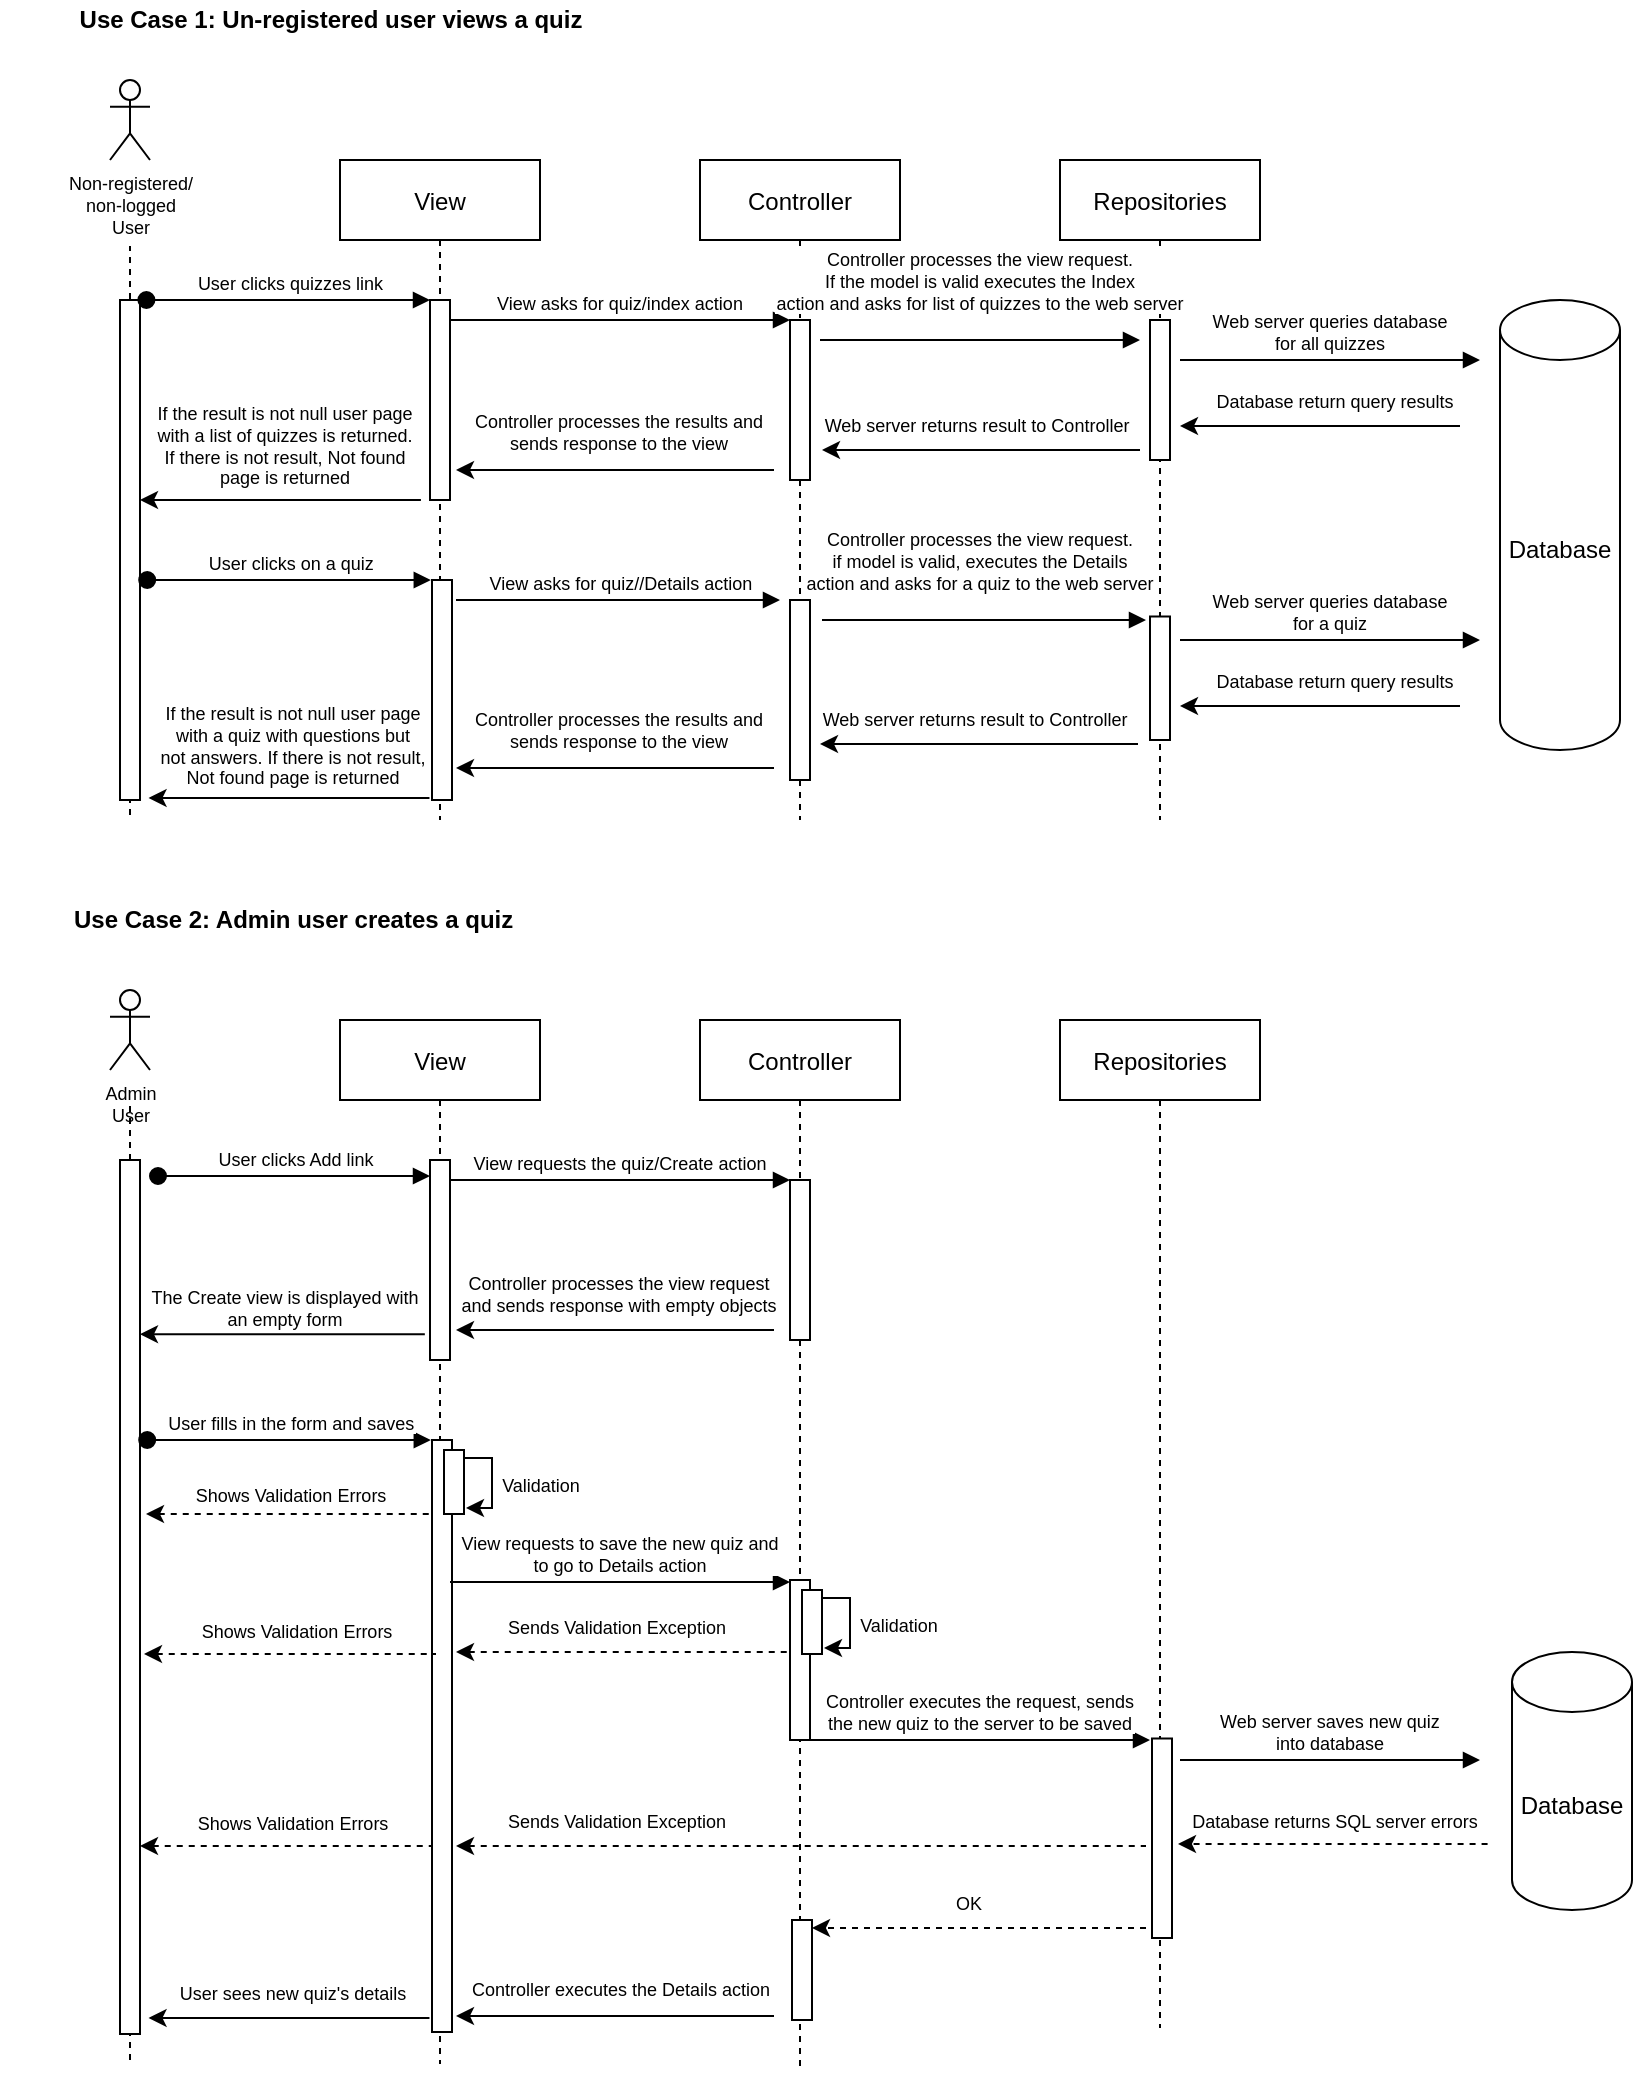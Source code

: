 <mxfile version="14.2.7" type="device"><diagram id="kgpKYQtTHZ0yAKxKKP6v" name="Page-1"><mxGraphModel dx="1728" dy="882" grid="0" gridSize="10" guides="1" tooltips="1" connect="1" arrows="1" fold="1" page="1" pageScale="1" pageWidth="850" pageHeight="1100" math="0" shadow="0"><root><mxCell id="0"/><mxCell id="1" parent="0"/><mxCell id="wVUSDzTmB8TUutid4uEc-5" value="&lt;b&gt;Use Case 1: Un-registered user views a quiz&lt;/b&gt;" style="text;html=1;align=center;verticalAlign=middle;resizable=0;points=[];autosize=1;" vertex="1" parent="1"><mxGeometry x="30" y="20" width="270" height="20" as="geometry"/></mxCell><mxCell id="wVUSDzTmB8TUutid4uEc-278" value="" style="group" vertex="1" connectable="0" parent="1"><mxGeometry y="470" width="816" height="597" as="geometry"/></mxCell><mxCell id="wVUSDzTmB8TUutid4uEc-138" style="edgeStyle=orthogonalEdgeStyle;rounded=0;orthogonalLoop=1;jettySize=auto;html=1;startArrow=classic;startFill=1;endArrow=none;endFill=0;fontSize=9;" edge="1" parent="wVUSDzTmB8TUutid4uEc-278" target="wVUSDzTmB8TUutid4uEc-129"><mxGeometry relative="1" as="geometry"><mxPoint x="233" y="304" as="sourcePoint"/><Array as="points"><mxPoint x="233" y="304"/><mxPoint x="246" y="304"/><mxPoint x="246" y="279"/></Array></mxGeometry></mxCell><mxCell id="wVUSDzTmB8TUutid4uEc-131" value="" style="group" vertex="1" connectable="0" parent="wVUSDzTmB8TUutid4uEc-278"><mxGeometry width="816" height="597" as="geometry"/></mxCell><mxCell id="wVUSDzTmB8TUutid4uEc-81" value="" style="endArrow=none;dashed=1;html=1;fontSize=9;" edge="1" parent="wVUSDzTmB8TUutid4uEc-131"><mxGeometry width="50" height="50" relative="1" as="geometry"><mxPoint x="65" y="580" as="sourcePoint"/><mxPoint x="65" y="103" as="targetPoint"/></mxGeometry></mxCell><mxCell id="wVUSDzTmB8TUutid4uEc-82" value="View" style="shape=umlLifeline;perimeter=lifelinePerimeter;container=1;collapsible=0;recursiveResize=0;rounded=0;shadow=0;strokeWidth=1;" vertex="1" parent="wVUSDzTmB8TUutid4uEc-131"><mxGeometry x="170" y="60" width="100" height="522" as="geometry"/></mxCell><mxCell id="wVUSDzTmB8TUutid4uEc-83" value="" style="points=[];perimeter=orthogonalPerimeter;rounded=0;shadow=0;strokeWidth=1;" vertex="1" parent="wVUSDzTmB8TUutid4uEc-82"><mxGeometry x="45" y="70" width="10" height="100" as="geometry"/></mxCell><mxCell id="wVUSDzTmB8TUutid4uEc-84" value="Controller" style="shape=umlLifeline;perimeter=lifelinePerimeter;container=1;collapsible=0;recursiveResize=0;rounded=0;shadow=0;strokeWidth=1;" vertex="1" parent="wVUSDzTmB8TUutid4uEc-131"><mxGeometry x="350" y="60" width="100" height="525" as="geometry"/></mxCell><mxCell id="wVUSDzTmB8TUutid4uEc-85" value="" style="points=[];perimeter=orthogonalPerimeter;rounded=0;shadow=0;strokeWidth=1;" vertex="1" parent="wVUSDzTmB8TUutid4uEc-84"><mxGeometry x="45" y="80" width="10" height="80" as="geometry"/></mxCell><mxCell id="wVUSDzTmB8TUutid4uEc-120" value="" style="points=[];perimeter=orthogonalPerimeter;rounded=0;shadow=0;strokeWidth=1;" vertex="1" parent="wVUSDzTmB8TUutid4uEc-84"><mxGeometry x="46" y="450" width="10" height="50" as="geometry"/></mxCell><mxCell id="wVUSDzTmB8TUutid4uEc-86" value="View requests the quiz/Create action" style="verticalAlign=bottom;endArrow=block;entryX=0;entryY=0;shadow=0;strokeWidth=1;fontSize=9;" edge="1" parent="wVUSDzTmB8TUutid4uEc-131" source="wVUSDzTmB8TUutid4uEc-83" target="wVUSDzTmB8TUutid4uEc-85"><mxGeometry relative="1" as="geometry"><mxPoint x="325" y="140" as="sourcePoint"/></mxGeometry></mxCell><mxCell id="wVUSDzTmB8TUutid4uEc-87" value="Repositories" style="shape=umlLifeline;perimeter=lifelinePerimeter;container=1;collapsible=0;recursiveResize=0;rounded=0;shadow=0;strokeWidth=1;" vertex="1" parent="wVUSDzTmB8TUutid4uEc-131"><mxGeometry x="530" y="60" width="100" height="504" as="geometry"/></mxCell><mxCell id="wVUSDzTmB8TUutid4uEc-89" value="" style="points=[];perimeter=orthogonalPerimeter;rounded=0;shadow=0;strokeWidth=1;" vertex="1" parent="wVUSDzTmB8TUutid4uEc-87"><mxGeometry x="46" y="359.25" width="10" height="99.75" as="geometry"/></mxCell><mxCell id="wVUSDzTmB8TUutid4uEc-91" value="&lt;b&gt;Use Case 2: Admin user creates a quiz&lt;/b&gt;" style="text;html=1;align=left;verticalAlign=middle;resizable=0;points=[];autosize=1;" vertex="1" parent="wVUSDzTmB8TUutid4uEc-131"><mxGeometry x="35" width="240" height="20" as="geometry"/></mxCell><mxCell id="wVUSDzTmB8TUutid4uEc-92" value="" style="points=[];perimeter=orthogonalPerimeter;rounded=0;shadow=0;strokeWidth=1;" vertex="1" parent="wVUSDzTmB8TUutid4uEc-131"><mxGeometry x="60" y="130" width="10" height="437" as="geometry"/></mxCell><mxCell id="wVUSDzTmB8TUutid4uEc-93" value="User clicks Add link" style="verticalAlign=bottom;startArrow=oval;endArrow=block;startSize=8;shadow=0;strokeWidth=1;fontSize=9;" edge="1" parent="wVUSDzTmB8TUutid4uEc-131" target="wVUSDzTmB8TUutid4uEc-83"><mxGeometry x="0.016" relative="1" as="geometry"><mxPoint x="79" y="138" as="sourcePoint"/><mxPoint as="offset"/></mxGeometry></mxCell><mxCell id="wVUSDzTmB8TUutid4uEc-102" value="" style="group" vertex="1" connectable="0" parent="wVUSDzTmB8TUutid4uEc-131"><mxGeometry x="228" y="181" width="167" height="34" as="geometry"/></mxCell><mxCell id="wVUSDzTmB8TUutid4uEc-103" value="" style="group" vertex="1" connectable="0" parent="wVUSDzTmB8TUutid4uEc-102"><mxGeometry y="12" width="167" height="22" as="geometry"/></mxCell><mxCell id="wVUSDzTmB8TUutid4uEc-104" value="" style="endArrow=classic;html=1;fontSize=9;" edge="1" parent="wVUSDzTmB8TUutid4uEc-103"><mxGeometry width="50" height="50" relative="1" as="geometry"><mxPoint x="159" y="22" as="sourcePoint"/><mxPoint y="22" as="targetPoint"/></mxGeometry></mxCell><mxCell id="wVUSDzTmB8TUutid4uEc-105" value="&lt;span style=&quot;background-color: rgb(255 , 255 , 255)&quot;&gt;Controller processes the view request&lt;/span&gt;&lt;br style=&quot;padding: 0px ; margin: 0px&quot;&gt;&lt;span style=&quot;background-color: rgb(255 , 255 , 255)&quot;&gt;and sends response with empty objects&lt;/span&gt;&lt;span style=&quot;background-color: rgb(255 , 255 , 255)&quot;&gt;&lt;br&gt;&lt;/span&gt;" style="text;html=1;align=center;verticalAlign=middle;resizable=0;points=[];autosize=1;fontSize=9;" vertex="1" parent="wVUSDzTmB8TUutid4uEc-102"><mxGeometry x="-3" y="3" width="168" height="25" as="geometry"/></mxCell><mxCell id="wVUSDzTmB8TUutid4uEc-106" value="" style="group" vertex="1" connectable="0" parent="wVUSDzTmB8TUutid4uEc-131"><mxGeometry x="61" y="188" width="167" height="51" as="geometry"/></mxCell><mxCell id="wVUSDzTmB8TUutid4uEc-107" value="" style="group" vertex="1" connectable="0" parent="wVUSDzTmB8TUutid4uEc-106"><mxGeometry y="15.3" width="167" height="28.05" as="geometry"/></mxCell><mxCell id="wVUSDzTmB8TUutid4uEc-108" value="&lt;span style=&quot;background-color: rgb(255 , 255 , 255)&quot;&gt;The Create view is displayed with&lt;br&gt;an empty form&lt;br&gt;&lt;/span&gt;" style="text;html=1;align=center;verticalAlign=middle;resizable=0;points=[];autosize=1;fontSize=9;" vertex="1" parent="wVUSDzTmB8TUutid4uEc-106"><mxGeometry x="9" y="3.25" width="144" height="25" as="geometry"/></mxCell><mxCell id="wVUSDzTmB8TUutid4uEc-109" value="" style="endArrow=classic;html=1;fontSize=9;exitX=0.989;exitY=1.035;exitDx=0;exitDy=0;exitPerimeter=0;" edge="1" parent="wVUSDzTmB8TUutid4uEc-131" source="wVUSDzTmB8TUutid4uEc-108" target="wVUSDzTmB8TUutid4uEc-92"><mxGeometry width="50" height="50" relative="1" as="geometry"><mxPoint x="220" y="215.35" as="sourcePoint"/><mxPoint x="61" y="215.35" as="targetPoint"/></mxGeometry></mxCell><mxCell id="wVUSDzTmB8TUutid4uEc-110" value="User fills in the form and saves" style="verticalAlign=bottom;startArrow=oval;endArrow=block;startSize=8;shadow=0;strokeWidth=1;exitX=1.32;exitY=0;exitDx=0;exitDy=0;exitPerimeter=0;fontSize=9;startFill=1;" edge="1" parent="wVUSDzTmB8TUutid4uEc-131"><mxGeometry x="0.016" relative="1" as="geometry"><mxPoint x="73.6" y="270" as="sourcePoint"/><mxPoint x="215.4" y="270" as="targetPoint"/><mxPoint as="offset"/></mxGeometry></mxCell><mxCell id="wVUSDzTmB8TUutid4uEc-113" value="Web server saves new quiz&#10;into database" style="verticalAlign=bottom;endArrow=block;shadow=0;strokeWidth=1;fontSize=9;" edge="1" parent="wVUSDzTmB8TUutid4uEc-131"><mxGeometry relative="1" as="geometry"><mxPoint x="590" y="430" as="sourcePoint"/><mxPoint x="740" y="430" as="targetPoint"/></mxGeometry></mxCell><mxCell id="wVUSDzTmB8TUutid4uEc-128" value="" style="endArrow=classic;html=1;fontSize=9;exitX=0.989;exitY=1.035;exitDx=0;exitDy=0;exitPerimeter=0;" edge="1" parent="wVUSDzTmB8TUutid4uEc-131"><mxGeometry width="50" height="50" relative="1" as="geometry"><mxPoint x="214.73" y="559" as="sourcePoint"/><mxPoint x="74.27" y="559" as="targetPoint"/></mxGeometry></mxCell><mxCell id="wVUSDzTmB8TUutid4uEc-129" value="" style="points=[];perimeter=orthogonalPerimeter;rounded=0;shadow=0;strokeWidth=1;" vertex="1" parent="wVUSDzTmB8TUutid4uEc-131"><mxGeometry x="216" y="270" width="10" height="296" as="geometry"/></mxCell><mxCell id="wVUSDzTmB8TUutid4uEc-130" value="Admin&lt;br&gt;User" style="shape=umlActor;verticalLabelPosition=bottom;verticalAlign=top;html=1;outlineConnect=0;fontSize=9;" vertex="1" parent="wVUSDzTmB8TUutid4uEc-131"><mxGeometry x="55" y="45" width="20" height="40" as="geometry"/></mxCell><mxCell id="wVUSDzTmB8TUutid4uEc-139" value="Validation" style="text;html=1;align=center;verticalAlign=middle;resizable=0;points=[];autosize=1;fontSize=9;" vertex="1" parent="wVUSDzTmB8TUutid4uEc-131"><mxGeometry x="245" y="286" width="49" height="14" as="geometry"/></mxCell><mxCell id="wVUSDzTmB8TUutid4uEc-142" value="" style="points=[];perimeter=orthogonalPerimeter;rounded=0;shadow=0;strokeWidth=1;" vertex="1" parent="wVUSDzTmB8TUutid4uEc-131"><mxGeometry x="222" y="275" width="10" height="32" as="geometry"/></mxCell><mxCell id="wVUSDzTmB8TUutid4uEc-143" value="View requests to save the new quiz and&#10;to go to Details action" style="verticalAlign=bottom;endArrow=block;entryX=0;entryY=0;shadow=0;strokeWidth=1;fontSize=9;" edge="1" parent="wVUSDzTmB8TUutid4uEc-131"><mxGeometry relative="1" as="geometry"><mxPoint x="225" y="341.0" as="sourcePoint"/><mxPoint x="395" y="341.0" as="targetPoint"/></mxGeometry></mxCell><mxCell id="wVUSDzTmB8TUutid4uEc-144" value="" style="points=[];perimeter=orthogonalPerimeter;rounded=0;shadow=0;strokeWidth=1;" vertex="1" parent="wVUSDzTmB8TUutid4uEc-131"><mxGeometry x="395" y="340" width="10" height="80" as="geometry"/></mxCell><mxCell id="wVUSDzTmB8TUutid4uEc-148" value="" style="group" vertex="1" connectable="0" parent="wVUSDzTmB8TUutid4uEc-131"><mxGeometry x="401" y="345" width="72" height="32" as="geometry"/></mxCell><mxCell id="wVUSDzTmB8TUutid4uEc-145" style="edgeStyle=orthogonalEdgeStyle;rounded=0;orthogonalLoop=1;jettySize=auto;html=1;startArrow=classic;startFill=1;endArrow=none;endFill=0;fontSize=9;" edge="1" parent="wVUSDzTmB8TUutid4uEc-148"><mxGeometry relative="1" as="geometry"><mxPoint x="4.0" y="4" as="targetPoint"/><mxPoint x="11" y="29" as="sourcePoint"/><Array as="points"><mxPoint x="11" y="29"/><mxPoint x="24" y="29"/><mxPoint x="24" y="4"/></Array></mxGeometry></mxCell><mxCell id="wVUSDzTmB8TUutid4uEc-146" value="Validation" style="text;html=1;align=center;verticalAlign=middle;resizable=0;points=[];autosize=1;fontSize=9;" vertex="1" parent="wVUSDzTmB8TUutid4uEc-148"><mxGeometry x="23" y="11" width="49" height="14" as="geometry"/></mxCell><mxCell id="wVUSDzTmB8TUutid4uEc-147" value="" style="points=[];perimeter=orthogonalPerimeter;rounded=0;shadow=0;strokeWidth=1;" vertex="1" parent="wVUSDzTmB8TUutid4uEc-148"><mxGeometry width="10" height="32" as="geometry"/></mxCell><mxCell id="wVUSDzTmB8TUutid4uEc-149" value="Shows Validation Errors" style="text;html=1;align=center;verticalAlign=middle;resizable=0;points=[];autosize=1;fontSize=9;" vertex="1" parent="wVUSDzTmB8TUutid4uEc-131"><mxGeometry x="92" y="291" width="105" height="14" as="geometry"/></mxCell><mxCell id="wVUSDzTmB8TUutid4uEc-150" value="" style="endArrow=none;dashed=1;html=1;fontSize=9;startArrow=classic;startFill=1;" edge="1" parent="wVUSDzTmB8TUutid4uEc-131"><mxGeometry width="50" height="50" relative="1" as="geometry"><mxPoint x="73.0" y="307" as="sourcePoint"/><mxPoint x="216" y="307" as="targetPoint"/></mxGeometry></mxCell><mxCell id="wVUSDzTmB8TUutid4uEc-151" value="Controller executes the request, sends&#10;the new quiz to the server to be saved" style="verticalAlign=bottom;endArrow=block;entryX=0;entryY=0;shadow=0;strokeWidth=1;fontSize=9;" edge="1" parent="wVUSDzTmB8TUutid4uEc-131"><mxGeometry relative="1" as="geometry"><mxPoint x="405" y="420" as="sourcePoint"/><mxPoint x="575" y="420" as="targetPoint"/></mxGeometry></mxCell><mxCell id="wVUSDzTmB8TUutid4uEc-90" value="Database" style="shape=cylinder3;whiteSpace=wrap;html=1;boundedLbl=1;backgroundOutline=1;size=15;" vertex="1" parent="wVUSDzTmB8TUutid4uEc-131"><mxGeometry x="756" y="376" width="60" height="129" as="geometry"/></mxCell><mxCell id="wVUSDzTmB8TUutid4uEc-114" value="" style="group" vertex="1" connectable="0" parent="wVUSDzTmB8TUutid4uEc-131"><mxGeometry x="589" y="450" width="157" height="23" as="geometry"/></mxCell><mxCell id="wVUSDzTmB8TUutid4uEc-115" value="" style="endArrow=classic;html=1;fontSize=9;dashed=1;" edge="1" parent="wVUSDzTmB8TUutid4uEc-114"><mxGeometry width="50" height="50" relative="1" as="geometry"><mxPoint x="154.789" y="22" as="sourcePoint"/><mxPoint y="22" as="targetPoint"/></mxGeometry></mxCell><mxCell id="wVUSDzTmB8TUutid4uEc-116" value="&lt;div style=&quot;text-align: left&quot;&gt;&lt;span style=&quot;background-color: rgb(255 , 255 , 255)&quot;&gt;Database returns SQL server errors&lt;/span&gt;&lt;/div&gt;" style="text;html=1;align=center;verticalAlign=middle;resizable=0;points=[];autosize=1;fontSize=9;" vertex="1" parent="wVUSDzTmB8TUutid4uEc-114"><mxGeometry x="2.268" y="4" width="152" height="14" as="geometry"/></mxCell><mxCell id="wVUSDzTmB8TUutid4uEc-207" value="Sends Validation Exception" style="text;html=1;align=center;verticalAlign=middle;resizable=0;points=[];autosize=1;fontSize=9;" vertex="1" parent="wVUSDzTmB8TUutid4uEc-131"><mxGeometry x="248" y="357" width="119" height="14" as="geometry"/></mxCell><mxCell id="wVUSDzTmB8TUutid4uEc-208" value="" style="endArrow=none;dashed=1;html=1;fontSize=9;startArrow=classic;startFill=1;" edge="1" parent="wVUSDzTmB8TUutid4uEc-131"><mxGeometry width="50" height="50" relative="1" as="geometry"><mxPoint x="228" y="376" as="sourcePoint"/><mxPoint x="395" y="376" as="targetPoint"/></mxGeometry></mxCell><mxCell id="wVUSDzTmB8TUutid4uEc-209" value="" style="group" vertex="1" connectable="0" parent="wVUSDzTmB8TUutid4uEc-131"><mxGeometry x="72" y="359" width="146" height="18" as="geometry"/></mxCell><mxCell id="wVUSDzTmB8TUutid4uEc-140" value="" style="endArrow=none;dashed=1;html=1;fontSize=9;startArrow=classic;startFill=1;" edge="1" parent="wVUSDzTmB8TUutid4uEc-209"><mxGeometry width="50" height="50" relative="1" as="geometry"><mxPoint y="18" as="sourcePoint"/><mxPoint x="146" y="18" as="targetPoint"/></mxGeometry></mxCell><mxCell id="wVUSDzTmB8TUutid4uEc-141" value="Shows Validation Errors" style="text;html=1;align=center;verticalAlign=middle;resizable=0;points=[];autosize=1;fontSize=9;" vertex="1" parent="wVUSDzTmB8TUutid4uEc-209"><mxGeometry x="23" width="105" height="14" as="geometry"/></mxCell><mxCell id="wVUSDzTmB8TUutid4uEc-212" value="" style="group" vertex="1" connectable="0" parent="wVUSDzTmB8TUutid4uEc-131"><mxGeometry x="228" y="454" width="167" height="19" as="geometry"/></mxCell><mxCell id="wVUSDzTmB8TUutid4uEc-210" value="Sends Validation Exception" style="text;html=1;align=center;verticalAlign=middle;resizable=0;points=[];autosize=1;fontSize=9;" vertex="1" parent="wVUSDzTmB8TUutid4uEc-212"><mxGeometry x="20" width="119" height="14" as="geometry"/></mxCell><mxCell id="wVUSDzTmB8TUutid4uEc-211" value="" style="endArrow=none;dashed=1;html=1;fontSize=9;startArrow=classic;startFill=1;" edge="1" parent="wVUSDzTmB8TUutid4uEc-212"><mxGeometry width="50" height="50" relative="1" as="geometry"><mxPoint y="19" as="sourcePoint"/><mxPoint x="345" y="19" as="targetPoint"/></mxGeometry></mxCell><mxCell id="wVUSDzTmB8TUutid4uEc-272" value="" style="group" vertex="1" connectable="0" parent="wVUSDzTmB8TUutid4uEc-131"><mxGeometry x="70" y="455" width="146" height="18" as="geometry"/></mxCell><mxCell id="wVUSDzTmB8TUutid4uEc-273" value="" style="endArrow=none;dashed=1;html=1;fontSize=9;startArrow=classic;startFill=1;" edge="1" parent="wVUSDzTmB8TUutid4uEc-272"><mxGeometry width="50" height="50" relative="1" as="geometry"><mxPoint y="18" as="sourcePoint"/><mxPoint x="146" y="18" as="targetPoint"/></mxGeometry></mxCell><mxCell id="wVUSDzTmB8TUutid4uEc-274" value="Shows Validation Errors" style="text;html=1;align=center;verticalAlign=middle;resizable=0;points=[];autosize=1;fontSize=9;" vertex="1" parent="wVUSDzTmB8TUutid4uEc-272"><mxGeometry x="23" width="105" height="14" as="geometry"/></mxCell><mxCell id="wVUSDzTmB8TUutid4uEc-117" value="" style="group" vertex="1" connectable="0" parent="wVUSDzTmB8TUutid4uEc-131"><mxGeometry x="406" y="492" width="162" height="60" as="geometry"/></mxCell><mxCell id="wVUSDzTmB8TUutid4uEc-118" value="" style="endArrow=classic;html=1;fontSize=9;dashed=1;" edge="1" parent="wVUSDzTmB8TUutid4uEc-117"><mxGeometry width="50" height="50" relative="1" as="geometry"><mxPoint x="167" y="22" as="sourcePoint"/><mxPoint y="22" as="targetPoint"/></mxGeometry></mxCell><mxCell id="wVUSDzTmB8TUutid4uEc-119" value="&lt;span style=&quot;background-color: rgb(255 , 255 , 255)&quot;&gt;OK&lt;/span&gt;" style="text;html=1;align=center;verticalAlign=middle;resizable=0;points=[];autosize=1;fontSize=9;" vertex="1" parent="wVUSDzTmB8TUutid4uEc-117"><mxGeometry x="66" y="3" width="23" height="14" as="geometry"/></mxCell><mxCell id="wVUSDzTmB8TUutid4uEc-121" value="" style="group" vertex="1" connectable="0" parent="wVUSDzTmB8TUutid4uEc-131"><mxGeometry x="228" y="484" width="167" height="34" as="geometry"/></mxCell><mxCell id="wVUSDzTmB8TUutid4uEc-122" value="" style="group" vertex="1" connectable="0" parent="wVUSDzTmB8TUutid4uEc-121"><mxGeometry y="12" width="167" height="22" as="geometry"/></mxCell><mxCell id="wVUSDzTmB8TUutid4uEc-123" value="" style="endArrow=classic;html=1;fontSize=9;" edge="1" parent="wVUSDzTmB8TUutid4uEc-122"><mxGeometry width="50" height="50" relative="1" as="geometry"><mxPoint x="159" y="62" as="sourcePoint"/><mxPoint y="62" as="targetPoint"/></mxGeometry></mxCell><mxCell id="wVUSDzTmB8TUutid4uEc-124" value="&lt;span style=&quot;background-color: rgb(255 , 255 , 255)&quot;&gt;Controller executes the Details action&lt;br&gt;&lt;/span&gt;" style="text;html=1;align=center;verticalAlign=middle;resizable=0;points=[];autosize=1;fontSize=9;" vertex="1" parent="wVUSDzTmB8TUutid4uEc-121"><mxGeometry x="2" y="54" width="159" height="14" as="geometry"/></mxCell><mxCell id="wVUSDzTmB8TUutid4uEc-275" value="" style="group" vertex="1" connectable="0" parent="wVUSDzTmB8TUutid4uEc-131"><mxGeometry x="70" y="540" width="146" height="18" as="geometry"/></mxCell><mxCell id="wVUSDzTmB8TUutid4uEc-277" value="User sees new quiz's details" style="text;html=1;align=center;verticalAlign=middle;resizable=0;points=[];autosize=1;fontSize=9;" vertex="1" parent="wVUSDzTmB8TUutid4uEc-275"><mxGeometry x="14" width="124" height="14" as="geometry"/></mxCell><mxCell id="wVUSDzTmB8TUutid4uEc-280" value="" style="group" vertex="1" connectable="0" parent="1"><mxGeometry x="55" y="60" width="755" height="370" as="geometry"/></mxCell><mxCell id="wVUSDzTmB8TUutid4uEc-66" value="" style="endArrow=none;dashed=1;html=1;fontSize=9;exitX=0.5;exitY=1.018;exitDx=0;exitDy=0;exitPerimeter=0;" edge="1" parent="wVUSDzTmB8TUutid4uEc-280"><mxGeometry width="50" height="50" relative="1" as="geometry"><mxPoint x="10" y="367.5" as="sourcePoint"/><mxPoint x="10" y="83" as="targetPoint"/></mxGeometry></mxCell><mxCell id="3nuBFxr9cyL0pnOWT2aG-1" value="View" style="shape=umlLifeline;perimeter=lifelinePerimeter;container=1;collapsible=0;recursiveResize=0;rounded=0;shadow=0;strokeWidth=1;" parent="wVUSDzTmB8TUutid4uEc-280" vertex="1"><mxGeometry x="115" y="40" width="100" height="330" as="geometry"/></mxCell><mxCell id="3nuBFxr9cyL0pnOWT2aG-2" value="" style="points=[];perimeter=orthogonalPerimeter;rounded=0;shadow=0;strokeWidth=1;" parent="3nuBFxr9cyL0pnOWT2aG-1" vertex="1"><mxGeometry x="45" y="70" width="10" height="100" as="geometry"/></mxCell><mxCell id="3nuBFxr9cyL0pnOWT2aG-5" value="Controller" style="shape=umlLifeline;perimeter=lifelinePerimeter;container=1;collapsible=0;recursiveResize=0;rounded=0;shadow=0;strokeWidth=1;" parent="wVUSDzTmB8TUutid4uEc-280" vertex="1"><mxGeometry x="295" y="40" width="100" height="330" as="geometry"/></mxCell><mxCell id="3nuBFxr9cyL0pnOWT2aG-6" value="" style="points=[];perimeter=orthogonalPerimeter;rounded=0;shadow=0;strokeWidth=1;" parent="3nuBFxr9cyL0pnOWT2aG-5" vertex="1"><mxGeometry x="45" y="80" width="10" height="80" as="geometry"/></mxCell><mxCell id="3nuBFxr9cyL0pnOWT2aG-8" value="View asks for quiz/index action" style="verticalAlign=bottom;endArrow=block;entryX=0;entryY=0;shadow=0;strokeWidth=1;fontSize=9;" parent="wVUSDzTmB8TUutid4uEc-280" source="3nuBFxr9cyL0pnOWT2aG-2" target="3nuBFxr9cyL0pnOWT2aG-6" edge="1"><mxGeometry relative="1" as="geometry"><mxPoint x="270" y="120" as="sourcePoint"/></mxGeometry></mxCell><mxCell id="wVUSDzTmB8TUutid4uEc-2" value="Repositories" style="shape=umlLifeline;perimeter=lifelinePerimeter;container=1;collapsible=0;recursiveResize=0;rounded=0;shadow=0;strokeWidth=1;" vertex="1" parent="wVUSDzTmB8TUutid4uEc-280"><mxGeometry x="475" y="40" width="100" height="330" as="geometry"/></mxCell><mxCell id="wVUSDzTmB8TUutid4uEc-3" value="" style="points=[];perimeter=orthogonalPerimeter;rounded=0;shadow=0;strokeWidth=1;" vertex="1" parent="wVUSDzTmB8TUutid4uEc-2"><mxGeometry x="45" y="80" width="10" height="70" as="geometry"/></mxCell><mxCell id="wVUSDzTmB8TUutid4uEc-63" value="" style="points=[];perimeter=orthogonalPerimeter;rounded=0;shadow=0;strokeWidth=1;" vertex="1" parent="wVUSDzTmB8TUutid4uEc-2"><mxGeometry x="45" y="228.25" width="10" height="61.75" as="geometry"/></mxCell><mxCell id="wVUSDzTmB8TUutid4uEc-4" value="Database" style="shape=cylinder3;whiteSpace=wrap;html=1;boundedLbl=1;backgroundOutline=1;size=15;" vertex="1" parent="wVUSDzTmB8TUutid4uEc-280"><mxGeometry x="695" y="110" width="60" height="225" as="geometry"/></mxCell><mxCell id="wVUSDzTmB8TUutid4uEc-10" value="" style="points=[];perimeter=orthogonalPerimeter;rounded=0;shadow=0;strokeWidth=1;" vertex="1" parent="wVUSDzTmB8TUutid4uEc-280"><mxGeometry x="5" y="110" width="10" height="250" as="geometry"/></mxCell><mxCell id="3nuBFxr9cyL0pnOWT2aG-3" value="User clicks quizzes link" style="verticalAlign=bottom;startArrow=oval;endArrow=block;startSize=8;shadow=0;strokeWidth=1;exitX=1.32;exitY=0;exitDx=0;exitDy=0;exitPerimeter=0;fontSize=9;" parent="wVUSDzTmB8TUutid4uEc-280" target="3nuBFxr9cyL0pnOWT2aG-2" edge="1" source="wVUSDzTmB8TUutid4uEc-10"><mxGeometry x="0.016" relative="1" as="geometry"><mxPoint x="100" y="110" as="sourcePoint"/><mxPoint as="offset"/></mxGeometry></mxCell><mxCell id="wVUSDzTmB8TUutid4uEc-12" value="Controller processes the view request.&#10;If the model is valid executes the Index &#10;action and asks for list of quizzes to the web server" style="verticalAlign=bottom;endArrow=block;shadow=0;strokeWidth=1;fontSize=9;" edge="1" parent="wVUSDzTmB8TUutid4uEc-280"><mxGeometry y="10" relative="1" as="geometry"><mxPoint x="355" y="130.0" as="sourcePoint"/><mxPoint x="515" y="130" as="targetPoint"/><mxPoint as="offset"/></mxGeometry></mxCell><mxCell id="wVUSDzTmB8TUutid4uEc-14" value="Web server queries database&#10;for all quizzes" style="verticalAlign=bottom;endArrow=block;shadow=0;strokeWidth=1;fontSize=9;" edge="1" parent="wVUSDzTmB8TUutid4uEc-280"><mxGeometry relative="1" as="geometry"><mxPoint x="535" y="140" as="sourcePoint"/><mxPoint x="685" y="140" as="targetPoint"/></mxGeometry></mxCell><mxCell id="wVUSDzTmB8TUutid4uEc-17" value="" style="group" vertex="1" connectable="0" parent="wVUSDzTmB8TUutid4uEc-280"><mxGeometry x="535" y="151" width="142" height="22" as="geometry"/></mxCell><mxCell id="wVUSDzTmB8TUutid4uEc-15" value="" style="endArrow=classic;html=1;fontSize=9;" edge="1" parent="wVUSDzTmB8TUutid4uEc-17"><mxGeometry width="50" height="50" relative="1" as="geometry"><mxPoint x="140" y="22" as="sourcePoint"/><mxPoint y="22" as="targetPoint"/></mxGeometry></mxCell><mxCell id="wVUSDzTmB8TUutid4uEc-16" value="&lt;span style=&quot;background-color: rgb(255 , 255 , 255)&quot;&gt;Database return query results&lt;/span&gt;" style="text;html=1;align=center;verticalAlign=middle;resizable=0;points=[];autosize=1;fontSize=9;" vertex="1" parent="wVUSDzTmB8TUutid4uEc-17"><mxGeometry x="12" width="130" height="20" as="geometry"/></mxCell><mxCell id="wVUSDzTmB8TUutid4uEc-24" value="" style="group" vertex="1" connectable="0" parent="wVUSDzTmB8TUutid4uEc-280"><mxGeometry x="356" y="163" width="162" height="22" as="geometry"/></mxCell><mxCell id="wVUSDzTmB8TUutid4uEc-25" value="" style="endArrow=classic;html=1;fontSize=9;" edge="1" parent="wVUSDzTmB8TUutid4uEc-24"><mxGeometry width="50" height="50" relative="1" as="geometry"><mxPoint x="159" y="22" as="sourcePoint"/><mxPoint y="22" as="targetPoint"/></mxGeometry></mxCell><mxCell id="wVUSDzTmB8TUutid4uEc-26" value="&lt;span style=&quot;background-color: rgb(255 , 255 , 255)&quot;&gt;Web server returns result to Controller&lt;/span&gt;" style="text;html=1;align=center;verticalAlign=middle;resizable=0;points=[];autosize=1;fontSize=9;" vertex="1" parent="wVUSDzTmB8TUutid4uEc-24"><mxGeometry x="-8" width="170" height="20" as="geometry"/></mxCell><mxCell id="wVUSDzTmB8TUutid4uEc-32" value="" style="group" vertex="1" connectable="0" parent="wVUSDzTmB8TUutid4uEc-280"><mxGeometry x="173" y="161" width="167" height="34" as="geometry"/></mxCell><mxCell id="wVUSDzTmB8TUutid4uEc-28" value="" style="group" vertex="1" connectable="0" parent="wVUSDzTmB8TUutid4uEc-32"><mxGeometry y="12" width="167" height="22" as="geometry"/></mxCell><mxCell id="wVUSDzTmB8TUutid4uEc-29" value="" style="endArrow=classic;html=1;fontSize=9;" edge="1" parent="wVUSDzTmB8TUutid4uEc-28"><mxGeometry width="50" height="50" relative="1" as="geometry"><mxPoint x="159" y="22" as="sourcePoint"/><mxPoint y="22" as="targetPoint"/></mxGeometry></mxCell><mxCell id="wVUSDzTmB8TUutid4uEc-30" value="&lt;span style=&quot;background-color: rgb(255 , 255 , 255)&quot;&gt;Controller processes the results and&lt;br&gt;sends response to the view&lt;br&gt;&lt;/span&gt;" style="text;html=1;align=center;verticalAlign=middle;resizable=0;points=[];autosize=1;fontSize=9;" vertex="1" parent="wVUSDzTmB8TUutid4uEc-32"><mxGeometry x="1" width="160" height="30" as="geometry"/></mxCell><mxCell id="wVUSDzTmB8TUutid4uEc-33" value="" style="group" vertex="1" connectable="0" parent="wVUSDzTmB8TUutid4uEc-280"><mxGeometry x="6" y="168" width="167" height="51" as="geometry"/></mxCell><mxCell id="wVUSDzTmB8TUutid4uEc-34" value="" style="group" vertex="1" connectable="0" parent="wVUSDzTmB8TUutid4uEc-33"><mxGeometry y="15.3" width="167" height="28.05" as="geometry"/></mxCell><mxCell id="wVUSDzTmB8TUutid4uEc-36" value="&lt;span style=&quot;background-color: rgb(255 , 255 , 255)&quot;&gt;If the result is not null user page&lt;br&gt;with a list of quizzes is returned.&lt;br&gt;If there is not result, Not found&lt;br&gt;page is returned&lt;br&gt;&lt;/span&gt;" style="text;html=1;align=center;verticalAlign=middle;resizable=0;points=[];autosize=1;fontSize=9;" vertex="1" parent="wVUSDzTmB8TUutid4uEc-33"><mxGeometry x="11" y="-9.75" width="140" height="50" as="geometry"/></mxCell><mxCell id="wVUSDzTmB8TUutid4uEc-35" value="" style="endArrow=classic;html=1;fontSize=9;exitX=0.989;exitY=1.035;exitDx=0;exitDy=0;exitPerimeter=0;" edge="1" parent="wVUSDzTmB8TUutid4uEc-280" source="wVUSDzTmB8TUutid4uEc-36" target="wVUSDzTmB8TUutid4uEc-10"><mxGeometry width="50" height="50" relative="1" as="geometry"><mxPoint x="165" y="195.35" as="sourcePoint"/><mxPoint x="6" y="195.35" as="targetPoint"/></mxGeometry></mxCell><mxCell id="wVUSDzTmB8TUutid4uEc-37" value="User clicks on a quiz" style="verticalAlign=bottom;startArrow=oval;endArrow=block;startSize=8;shadow=0;strokeWidth=1;exitX=1.32;exitY=0;exitDx=0;exitDy=0;exitPerimeter=0;fontSize=9;startFill=1;" edge="1" parent="wVUSDzTmB8TUutid4uEc-280"><mxGeometry x="0.016" relative="1" as="geometry"><mxPoint x="18.6" y="250" as="sourcePoint"/><mxPoint x="160.4" y="250" as="targetPoint"/><mxPoint as="offset"/></mxGeometry></mxCell><mxCell id="wVUSDzTmB8TUutid4uEc-39" value="View asks for quiz//Details action" style="verticalAlign=bottom;startArrow=none;endArrow=block;startSize=8;shadow=0;strokeWidth=1;exitX=1.32;exitY=0;exitDx=0;exitDy=0;exitPerimeter=0;fontSize=9;startFill=0;" edge="1" parent="wVUSDzTmB8TUutid4uEc-280"><mxGeometry x="0.016" relative="1" as="geometry"><mxPoint x="173.0" y="260" as="sourcePoint"/><mxPoint x="335" y="260" as="targetPoint"/><mxPoint as="offset"/></mxGeometry></mxCell><mxCell id="wVUSDzTmB8TUutid4uEc-40" value="Controller processes the view request.&#10;if model is valid, executes the Details&#10;action and asks for a quiz to the web server" style="verticalAlign=bottom;startArrow=none;endArrow=block;startSize=8;shadow=0;strokeWidth=1;exitX=1.32;exitY=0;exitDx=0;exitDy=0;exitPerimeter=0;fontSize=9;startFill=0;" edge="1" parent="wVUSDzTmB8TUutid4uEc-280"><mxGeometry x="-0.025" y="10" relative="1" as="geometry"><mxPoint x="356" y="270" as="sourcePoint"/><mxPoint x="518" y="270" as="targetPoint"/><mxPoint as="offset"/></mxGeometry></mxCell><mxCell id="wVUSDzTmB8TUutid4uEc-44" value="Web server queries database&#10;for a quiz" style="verticalAlign=bottom;endArrow=block;shadow=0;strokeWidth=1;fontSize=9;" edge="1" parent="wVUSDzTmB8TUutid4uEc-280"><mxGeometry relative="1" as="geometry"><mxPoint x="535" y="280" as="sourcePoint"/><mxPoint x="685" y="280" as="targetPoint"/></mxGeometry></mxCell><mxCell id="wVUSDzTmB8TUutid4uEc-45" value="" style="group" vertex="1" connectable="0" parent="wVUSDzTmB8TUutid4uEc-280"><mxGeometry x="535" y="291" width="142" height="22" as="geometry"/></mxCell><mxCell id="wVUSDzTmB8TUutid4uEc-46" value="" style="endArrow=classic;html=1;fontSize=9;" edge="1" parent="wVUSDzTmB8TUutid4uEc-45"><mxGeometry width="50" height="50" relative="1" as="geometry"><mxPoint x="140" y="22" as="sourcePoint"/><mxPoint y="22" as="targetPoint"/></mxGeometry></mxCell><mxCell id="wVUSDzTmB8TUutid4uEc-47" value="&lt;span style=&quot;background-color: rgb(255 , 255 , 255)&quot;&gt;Database return query results&lt;/span&gt;" style="text;html=1;align=center;verticalAlign=middle;resizable=0;points=[];autosize=1;fontSize=9;" vertex="1" parent="wVUSDzTmB8TUutid4uEc-45"><mxGeometry x="12" width="130" height="20" as="geometry"/></mxCell><mxCell id="wVUSDzTmB8TUutid4uEc-48" value="" style="group" vertex="1" connectable="0" parent="wVUSDzTmB8TUutid4uEc-280"><mxGeometry x="355" y="310" width="162" height="60" as="geometry"/></mxCell><mxCell id="wVUSDzTmB8TUutid4uEc-49" value="" style="endArrow=classic;html=1;fontSize=9;" edge="1" parent="wVUSDzTmB8TUutid4uEc-48"><mxGeometry width="50" height="50" relative="1" as="geometry"><mxPoint x="159" y="22" as="sourcePoint"/><mxPoint y="22" as="targetPoint"/></mxGeometry></mxCell><mxCell id="wVUSDzTmB8TUutid4uEc-50" value="&lt;span style=&quot;background-color: rgb(255 , 255 , 255)&quot;&gt;Web server returns result to Controller&lt;/span&gt;" style="text;html=1;align=center;verticalAlign=middle;resizable=0;points=[];autosize=1;fontSize=9;" vertex="1" parent="wVUSDzTmB8TUutid4uEc-48"><mxGeometry x="-8" width="170" height="20" as="geometry"/></mxCell><mxCell id="wVUSDzTmB8TUutid4uEc-62" value="" style="points=[];perimeter=orthogonalPerimeter;rounded=0;shadow=0;strokeWidth=1;" vertex="1" parent="wVUSDzTmB8TUutid4uEc-48"><mxGeometry x="-15" y="-50" width="10" height="90" as="geometry"/></mxCell><mxCell id="wVUSDzTmB8TUutid4uEc-51" value="" style="group" vertex="1" connectable="0" parent="wVUSDzTmB8TUutid4uEc-280"><mxGeometry x="173" y="310" width="167" height="34" as="geometry"/></mxCell><mxCell id="wVUSDzTmB8TUutid4uEc-52" value="" style="group" vertex="1" connectable="0" parent="wVUSDzTmB8TUutid4uEc-51"><mxGeometry y="12" width="167" height="22" as="geometry"/></mxCell><mxCell id="wVUSDzTmB8TUutid4uEc-53" value="" style="endArrow=classic;html=1;fontSize=9;" edge="1" parent="wVUSDzTmB8TUutid4uEc-52"><mxGeometry width="50" height="50" relative="1" as="geometry"><mxPoint x="159" y="22" as="sourcePoint"/><mxPoint y="22" as="targetPoint"/></mxGeometry></mxCell><mxCell id="wVUSDzTmB8TUutid4uEc-54" value="&lt;span style=&quot;background-color: rgb(255 , 255 , 255)&quot;&gt;Controller processes the results and&lt;br&gt;sends response to the view&lt;br&gt;&lt;/span&gt;" style="text;html=1;align=center;verticalAlign=middle;resizable=0;points=[];autosize=1;fontSize=9;" vertex="1" parent="wVUSDzTmB8TUutid4uEc-51"><mxGeometry x="1" width="160" height="30" as="geometry"/></mxCell><mxCell id="wVUSDzTmB8TUutid4uEc-55" value="" style="group" vertex="1" connectable="0" parent="wVUSDzTmB8TUutid4uEc-280"><mxGeometry x="10" y="318" width="167" height="51" as="geometry"/></mxCell><mxCell id="wVUSDzTmB8TUutid4uEc-56" value="" style="group" vertex="1" connectable="0" parent="wVUSDzTmB8TUutid4uEc-55"><mxGeometry y="15.3" width="167" height="28.05" as="geometry"/></mxCell><mxCell id="wVUSDzTmB8TUutid4uEc-57" value="&lt;span style=&quot;background-color: rgb(255 , 255 , 255)&quot;&gt;If the result is not null user page&lt;br&gt;with a quiz with questions but&lt;br&gt;not answers. If there is not result,&lt;br&gt;Not found page is returned&lt;br&gt;&lt;/span&gt;" style="text;html=1;align=center;verticalAlign=middle;resizable=0;points=[];autosize=1;fontSize=9;" vertex="1" parent="wVUSDzTmB8TUutid4uEc-55"><mxGeometry x="6" y="-9.75" width="150" height="50" as="geometry"/></mxCell><mxCell id="wVUSDzTmB8TUutid4uEc-59" value="" style="endArrow=classic;html=1;fontSize=9;exitX=0.989;exitY=1.035;exitDx=0;exitDy=0;exitPerimeter=0;" edge="1" parent="wVUSDzTmB8TUutid4uEc-280"><mxGeometry width="50" height="50" relative="1" as="geometry"><mxPoint x="159.73" y="359" as="sourcePoint"/><mxPoint x="19.27" y="359" as="targetPoint"/></mxGeometry></mxCell><mxCell id="wVUSDzTmB8TUutid4uEc-61" value="" style="points=[];perimeter=orthogonalPerimeter;rounded=0;shadow=0;strokeWidth=1;" vertex="1" parent="wVUSDzTmB8TUutid4uEc-280"><mxGeometry x="161" y="250" width="10" height="110" as="geometry"/></mxCell><mxCell id="wVUSDzTmB8TUutid4uEc-80" value="Non-registered/&lt;br&gt;non-logged&lt;br&gt;User&lt;br&gt;" style="shape=umlActor;verticalLabelPosition=bottom;verticalAlign=top;html=1;outlineConnect=0;fontSize=9;container=1;" vertex="1" parent="wVUSDzTmB8TUutid4uEc-280"><mxGeometry width="20" height="40" as="geometry"/></mxCell></root></mxGraphModel></diagram></mxfile>